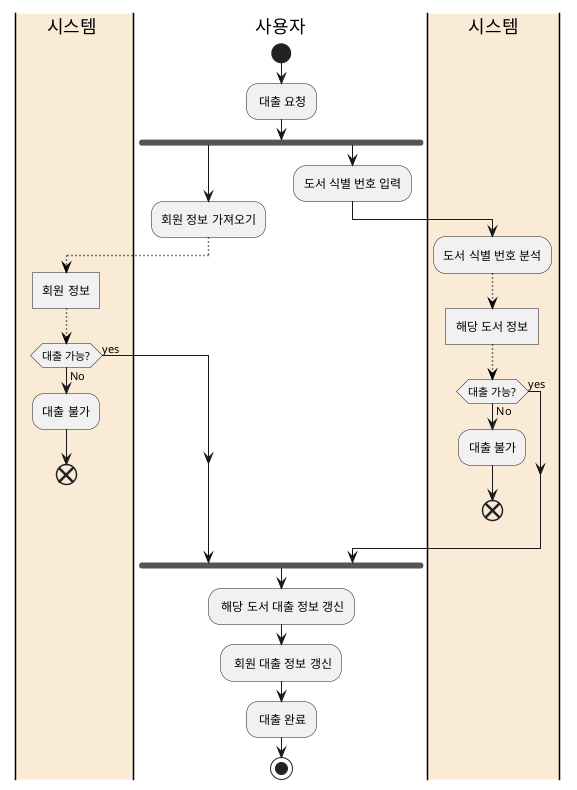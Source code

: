 
@startuml
|#AntiqueWhite|시스템 |
|사용자|
start
: 대출 요청;
fork 
    :회원 정보 가져오기;
    |시스템 |
    -[#black,dotted]->
    :회원 정보;<<task>>
    -[#black,dotted]->
    if (대출 가능?) then (No)
        :대출 불가;
        end
    else (yes)
    endif
|사용자|
fork again
    :도서 식별 번호 입력;
    |#AntiqueWhite|시스템|
    :도서 식별 번호 분석;
    -[#black,dotted]->
    :해당 도서 정보;<<task>>
    -[#black,dotted]->
    if (대출 가능?) then (No)
        :대출 불가;
        end
    else (yes)
    endif
|사용자|
end fork
: 해당 도서 대출 정보 갱신;
: 회원 대출 정보 갱신;
: 대출 완료;
stop

@enduml